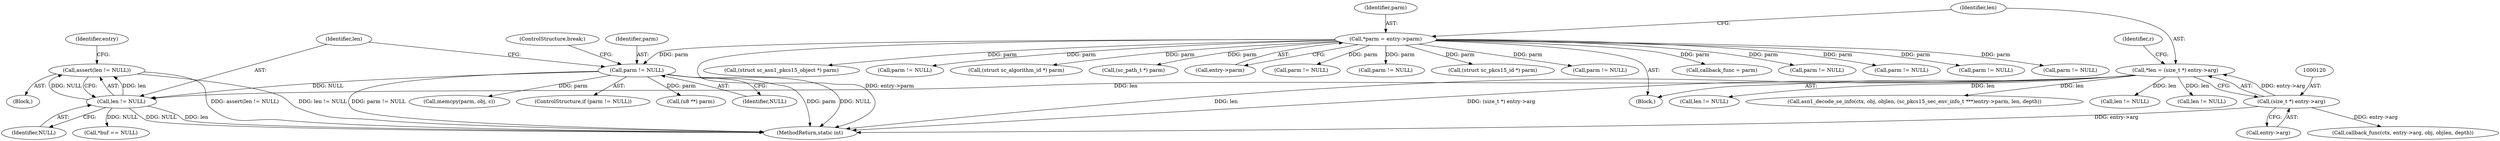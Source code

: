 digraph "0_OpenSC_a3fc7693f3a035a8a7921cffb98432944bb42740@API" {
"1000457" [label="(Call,assert(len != NULL))"];
"1000458" [label="(Call,len != NULL)"];
"1000117" [label="(Call,*len = (size_t *) entry->arg)"];
"1000119" [label="(Call,(size_t *) entry->arg)"];
"1000452" [label="(Call,parm != NULL)"];
"1000110" [label="(Call,*parm = entry->parm)"];
"1000464" [label="(Identifier,entry)"];
"1000452" [label="(Call,parm != NULL)"];
"1000541" [label="(Call,len != NULL)"];
"1000455" [label="(Block,)"];
"1000128" [label="(Call,callback_func = parm)"];
"1000709" [label="(Call,asn1_decode_se_info(ctx, obj, objlen, (sc_pkcs15_sec_env_info_t ***)entry->parm, len, depth))"];
"1000770" [label="(MethodReturn,static int)"];
"1000454" [label="(Identifier,NULL)"];
"1000218" [label="(Call,parm != NULL)"];
"1000480" [label="(Call,*buf == NULL)"];
"1000118" [label="(Identifier,len)"];
"1000368" [label="(Call,len != NULL)"];
"1000252" [label="(Call,parm != NULL)"];
"1000536" [label="(Call,parm != NULL)"];
"1000458" [label="(Call,len != NULL)"];
"1000730" [label="(Call,callback_func(ctx, entry->arg, obj, objlen, depth))"];
"1000119" [label="(Call,(size_t *) entry->arg)"];
"1000521" [label="(Call,parm != NULL)"];
"1000677" [label="(Call,(struct sc_asn1_pkcs15_object *) parm)"];
"1000110" [label="(Call,*parm = entry->parm)"];
"1000453" [label="(Identifier,parm)"];
"1000162" [label="(Call,parm != NULL)"];
"1000695" [label="(Call,(struct sc_algorithm_id *) parm)"];
"1000108" [label="(Block,)"];
"1000618" [label="(Call,(sc_path_t *) parm)"];
"1000126" [label="(Identifier,r)"];
"1000457" [label="(Call,assert(len != NULL))"];
"1000510" [label="(Call,memcpy(parm, obj, c))"];
"1000117" [label="(Call,*len = (size_t *) entry->arg)"];
"1000121" [label="(Call,entry->arg)"];
"1000112" [label="(Call,entry->parm)"];
"1000111" [label="(Identifier,parm)"];
"1000518" [label="(ControlStructure,break;)"];
"1000346" [label="(Call,parm != NULL)"];
"1000362" [label="(Call,parm != NULL)"];
"1000268" [label="(Call,len != NULL)"];
"1000634" [label="(Call,(struct sc_pkcs15_id *) parm)"];
"1000451" [label="(ControlStructure,if (parm != NULL))"];
"1000471" [label="(Call,(u8 **) parm)"];
"1000185" [label="(Call,parm != NULL)"];
"1000459" [label="(Identifier,len)"];
"1000460" [label="(Identifier,NULL)"];
"1000457" -> "1000455"  [label="AST: "];
"1000457" -> "1000458"  [label="CFG: "];
"1000458" -> "1000457"  [label="AST: "];
"1000464" -> "1000457"  [label="CFG: "];
"1000457" -> "1000770"  [label="DDG: assert(len != NULL)"];
"1000457" -> "1000770"  [label="DDG: len != NULL"];
"1000458" -> "1000457"  [label="DDG: len"];
"1000458" -> "1000457"  [label="DDG: NULL"];
"1000458" -> "1000460"  [label="CFG: "];
"1000459" -> "1000458"  [label="AST: "];
"1000460" -> "1000458"  [label="AST: "];
"1000458" -> "1000770"  [label="DDG: NULL"];
"1000458" -> "1000770"  [label="DDG: len"];
"1000117" -> "1000458"  [label="DDG: len"];
"1000452" -> "1000458"  [label="DDG: NULL"];
"1000458" -> "1000480"  [label="DDG: NULL"];
"1000117" -> "1000108"  [label="AST: "];
"1000117" -> "1000119"  [label="CFG: "];
"1000118" -> "1000117"  [label="AST: "];
"1000119" -> "1000117"  [label="AST: "];
"1000126" -> "1000117"  [label="CFG: "];
"1000117" -> "1000770"  [label="DDG: len"];
"1000117" -> "1000770"  [label="DDG: (size_t *) entry->arg"];
"1000119" -> "1000117"  [label="DDG: entry->arg"];
"1000117" -> "1000268"  [label="DDG: len"];
"1000117" -> "1000368"  [label="DDG: len"];
"1000117" -> "1000541"  [label="DDG: len"];
"1000117" -> "1000709"  [label="DDG: len"];
"1000119" -> "1000121"  [label="CFG: "];
"1000120" -> "1000119"  [label="AST: "];
"1000121" -> "1000119"  [label="AST: "];
"1000119" -> "1000770"  [label="DDG: entry->arg"];
"1000119" -> "1000730"  [label="DDG: entry->arg"];
"1000452" -> "1000451"  [label="AST: "];
"1000452" -> "1000454"  [label="CFG: "];
"1000453" -> "1000452"  [label="AST: "];
"1000454" -> "1000452"  [label="AST: "];
"1000459" -> "1000452"  [label="CFG: "];
"1000518" -> "1000452"  [label="CFG: "];
"1000452" -> "1000770"  [label="DDG: parm != NULL"];
"1000452" -> "1000770"  [label="DDG: parm"];
"1000452" -> "1000770"  [label="DDG: NULL"];
"1000110" -> "1000452"  [label="DDG: parm"];
"1000452" -> "1000471"  [label="DDG: parm"];
"1000452" -> "1000510"  [label="DDG: parm"];
"1000110" -> "1000108"  [label="AST: "];
"1000110" -> "1000112"  [label="CFG: "];
"1000111" -> "1000110"  [label="AST: "];
"1000112" -> "1000110"  [label="AST: "];
"1000118" -> "1000110"  [label="CFG: "];
"1000110" -> "1000770"  [label="DDG: entry->parm"];
"1000110" -> "1000128"  [label="DDG: parm"];
"1000110" -> "1000162"  [label="DDG: parm"];
"1000110" -> "1000185"  [label="DDG: parm"];
"1000110" -> "1000218"  [label="DDG: parm"];
"1000110" -> "1000252"  [label="DDG: parm"];
"1000110" -> "1000346"  [label="DDG: parm"];
"1000110" -> "1000362"  [label="DDG: parm"];
"1000110" -> "1000521"  [label="DDG: parm"];
"1000110" -> "1000536"  [label="DDG: parm"];
"1000110" -> "1000618"  [label="DDG: parm"];
"1000110" -> "1000634"  [label="DDG: parm"];
"1000110" -> "1000677"  [label="DDG: parm"];
"1000110" -> "1000695"  [label="DDG: parm"];
}
